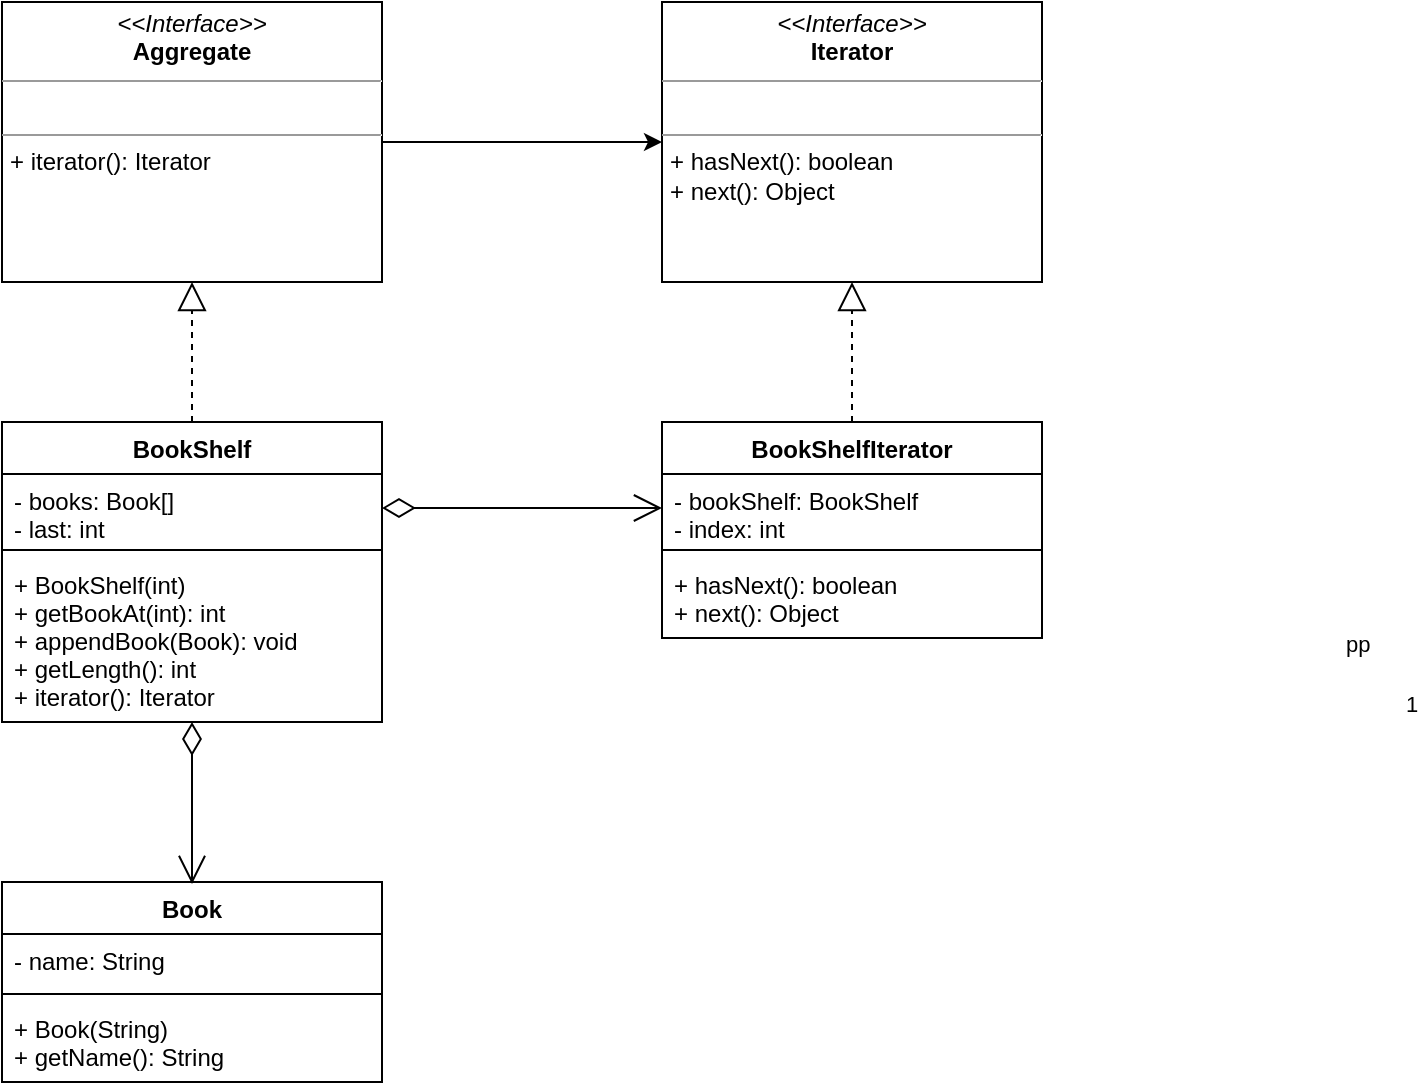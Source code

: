 <mxfile version="12.6.5" type="device"><diagram id="4k823V1MZp4EJ-AjHJAe" name="第 1 页"><mxGraphModel dx="782" dy="506" grid="1" gridSize="10" guides="1" tooltips="1" connect="1" arrows="1" fold="1" page="1" pageScale="1" pageWidth="827" pageHeight="1169" math="0" shadow="0"><root><mxCell id="0"/><mxCell id="1" parent="0"/><mxCell id="acdUmbMjq0aMStbAzOmc-1" value="&lt;p style=&quot;margin: 0px ; margin-top: 4px ; text-align: center&quot;&gt;&lt;i&gt;&amp;lt;&amp;lt;Interface&amp;gt;&amp;gt;&lt;/i&gt;&lt;br&gt;&lt;b&gt;Iterator&lt;/b&gt;&lt;/p&gt;&lt;hr size=&quot;1&quot;&gt;&lt;p style=&quot;margin: 0px ; margin-left: 4px&quot;&gt;&lt;br&gt;&lt;/p&gt;&lt;hr size=&quot;1&quot;&gt;&lt;p style=&quot;margin: 0px ; margin-left: 4px&quot;&gt;+ hasNext(): boolean&lt;br&gt;+ next(): Object&lt;/p&gt;" style="verticalAlign=top;align=left;overflow=fill;fontSize=12;fontFamily=Helvetica;html=1;" vertex="1" parent="1"><mxGeometry x="400" y="50" width="190" height="140" as="geometry"/></mxCell><mxCell id="acdUmbMjq0aMStbAzOmc-34" style="edgeStyle=orthogonalEdgeStyle;rounded=0;orthogonalLoop=1;jettySize=auto;html=1;exitX=1;exitY=0.5;exitDx=0;exitDy=0;entryX=0;entryY=0.5;entryDx=0;entryDy=0;strokeColor=#000000;" edge="1" parent="1" source="acdUmbMjq0aMStbAzOmc-2" target="acdUmbMjq0aMStbAzOmc-1"><mxGeometry relative="1" as="geometry"/></mxCell><mxCell id="acdUmbMjq0aMStbAzOmc-2" value="&lt;p style=&quot;margin: 0px ; margin-top: 4px ; text-align: center&quot;&gt;&lt;i&gt;&amp;lt;&amp;lt;Interface&amp;gt;&amp;gt;&lt;/i&gt;&lt;br&gt;&lt;b&gt;Aggregate&lt;/b&gt;&lt;/p&gt;&lt;hr size=&quot;1&quot;&gt;&lt;p style=&quot;margin: 0px ; margin-left: 4px&quot;&gt;&lt;br&gt;&lt;/p&gt;&lt;hr size=&quot;1&quot;&gt;&lt;p style=&quot;margin: 0px ; margin-left: 4px&quot;&gt;+ iterator(): Iterator&lt;br&gt;&lt;br&gt;&lt;/p&gt;" style="verticalAlign=top;align=left;overflow=fill;fontSize=12;fontFamily=Helvetica;html=1;" vertex="1" parent="1"><mxGeometry x="70" y="50" width="190" height="140" as="geometry"/></mxCell><mxCell id="acdUmbMjq0aMStbAzOmc-3" value="BookShelf" style="swimlane;fontStyle=1;align=center;verticalAlign=top;childLayout=stackLayout;horizontal=1;startSize=26;horizontalStack=0;resizeParent=1;resizeParentMax=0;resizeLast=0;collapsible=1;marginBottom=0;" vertex="1" parent="1"><mxGeometry x="70" y="260" width="190" height="150" as="geometry"><mxRectangle x="70" y="250" width="100" height="26" as="alternateBounds"/></mxGeometry></mxCell><mxCell id="acdUmbMjq0aMStbAzOmc-4" value="- books: Book[]&#10;- last: int" style="text;strokeColor=none;fillColor=none;align=left;verticalAlign=top;spacingLeft=4;spacingRight=4;overflow=hidden;rotatable=0;points=[[0,0.5],[1,0.5]];portConstraint=eastwest;" vertex="1" parent="acdUmbMjq0aMStbAzOmc-3"><mxGeometry y="26" width="190" height="34" as="geometry"/></mxCell><mxCell id="acdUmbMjq0aMStbAzOmc-5" value="" style="line;strokeWidth=1;fillColor=none;align=left;verticalAlign=middle;spacingTop=-1;spacingLeft=3;spacingRight=3;rotatable=0;labelPosition=right;points=[];portConstraint=eastwest;" vertex="1" parent="acdUmbMjq0aMStbAzOmc-3"><mxGeometry y="60" width="190" height="8" as="geometry"/></mxCell><mxCell id="acdUmbMjq0aMStbAzOmc-6" value="+ BookShelf(int)&#10;+ getBookAt(int): int&#10;+ appendBook(Book): void&#10;+ getLength(): int&#10;+ iterator(): Iterator" style="text;strokeColor=none;fillColor=none;align=left;verticalAlign=top;spacingLeft=4;spacingRight=4;overflow=hidden;rotatable=0;points=[[0,0.5],[1,0.5]];portConstraint=eastwest;" vertex="1" parent="acdUmbMjq0aMStbAzOmc-3"><mxGeometry y="68" width="190" height="82" as="geometry"/></mxCell><mxCell id="acdUmbMjq0aMStbAzOmc-7" value="BookShelfIterator" style="swimlane;fontStyle=1;align=center;verticalAlign=top;childLayout=stackLayout;horizontal=1;startSize=26;horizontalStack=0;resizeParent=1;resizeParentMax=0;resizeLast=0;collapsible=1;marginBottom=0;" vertex="1" parent="1"><mxGeometry x="400" y="260" width="190" height="108" as="geometry"/></mxCell><mxCell id="acdUmbMjq0aMStbAzOmc-8" value="- bookShelf: BookShelf&#10;- index: int" style="text;strokeColor=none;fillColor=none;align=left;verticalAlign=top;spacingLeft=4;spacingRight=4;overflow=hidden;rotatable=0;points=[[0,0.5],[1,0.5]];portConstraint=eastwest;" vertex="1" parent="acdUmbMjq0aMStbAzOmc-7"><mxGeometry y="26" width="190" height="34" as="geometry"/></mxCell><mxCell id="acdUmbMjq0aMStbAzOmc-9" value="" style="line;strokeWidth=1;fillColor=none;align=left;verticalAlign=middle;spacingTop=-1;spacingLeft=3;spacingRight=3;rotatable=0;labelPosition=right;points=[];portConstraint=eastwest;" vertex="1" parent="acdUmbMjq0aMStbAzOmc-7"><mxGeometry y="60" width="190" height="8" as="geometry"/></mxCell><mxCell id="acdUmbMjq0aMStbAzOmc-10" value="+ hasNext(): boolean&#10;+ next(): Object" style="text;strokeColor=none;fillColor=none;align=left;verticalAlign=top;spacingLeft=4;spacingRight=4;overflow=hidden;rotatable=0;points=[[0,0.5],[1,0.5]];portConstraint=eastwest;" vertex="1" parent="acdUmbMjq0aMStbAzOmc-7"><mxGeometry y="68" width="190" height="40" as="geometry"/></mxCell><mxCell id="acdUmbMjq0aMStbAzOmc-11" value="Book" style="swimlane;fontStyle=1;align=center;verticalAlign=top;childLayout=stackLayout;horizontal=1;startSize=26;horizontalStack=0;resizeParent=1;resizeParentMax=0;resizeLast=0;collapsible=1;marginBottom=0;" vertex="1" parent="1"><mxGeometry x="70" y="490" width="190" height="100" as="geometry"/></mxCell><mxCell id="acdUmbMjq0aMStbAzOmc-12" value="- name: String" style="text;strokeColor=none;fillColor=none;align=left;verticalAlign=top;spacingLeft=4;spacingRight=4;overflow=hidden;rotatable=0;points=[[0,0.5],[1,0.5]];portConstraint=eastwest;" vertex="1" parent="acdUmbMjq0aMStbAzOmc-11"><mxGeometry y="26" width="190" height="26" as="geometry"/></mxCell><mxCell id="acdUmbMjq0aMStbAzOmc-13" value="" style="line;strokeWidth=1;fillColor=none;align=left;verticalAlign=middle;spacingTop=-1;spacingLeft=3;spacingRight=3;rotatable=0;labelPosition=right;points=[];portConstraint=eastwest;" vertex="1" parent="acdUmbMjq0aMStbAzOmc-11"><mxGeometry y="52" width="190" height="8" as="geometry"/></mxCell><mxCell id="acdUmbMjq0aMStbAzOmc-14" value="+ Book(String)&#10;+ getName(): String" style="text;strokeColor=none;fillColor=none;align=left;verticalAlign=top;spacingLeft=4;spacingRight=4;overflow=hidden;rotatable=0;points=[[0,0.5],[1,0.5]];portConstraint=eastwest;" vertex="1" parent="acdUmbMjq0aMStbAzOmc-11"><mxGeometry y="60" width="190" height="40" as="geometry"/></mxCell><mxCell id="acdUmbMjq0aMStbAzOmc-15" value="" style="endArrow=block;dashed=1;endFill=0;endSize=12;html=1;entryX=0.5;entryY=1;entryDx=0;entryDy=0;" edge="1" parent="1" source="acdUmbMjq0aMStbAzOmc-3" target="acdUmbMjq0aMStbAzOmc-2"><mxGeometry width="160" relative="1" as="geometry"><mxPoint x="100" y="240" as="sourcePoint"/><mxPoint x="160" y="200" as="targetPoint"/><Array as="points"/></mxGeometry></mxCell><mxCell id="acdUmbMjq0aMStbAzOmc-29" value="1" style="endArrow=open;html=1;endSize=12;startArrow=diamondThin;startSize=14;startFill=0;edgeStyle=orthogonalEdgeStyle;align=left;verticalAlign=bottom;" edge="1" parent="1"><mxGeometry x="-0.136" y="606" relative="1" as="geometry"><mxPoint x="165" y="410" as="sourcePoint"/><mxPoint x="165" y="491" as="targetPoint"/><Array as="points"><mxPoint x="165" y="445"/><mxPoint x="165" y="445"/></Array><mxPoint x="-1" y="-35" as="offset"/></mxGeometry></mxCell><mxCell id="acdUmbMjq0aMStbAzOmc-33" value="" style="endArrow=block;dashed=1;endFill=0;endSize=12;html=1;strokeColor=#000000;exitX=0.5;exitY=0;exitDx=0;exitDy=0;entryX=0.5;entryY=1;entryDx=0;entryDy=0;" edge="1" parent="1" source="acdUmbMjq0aMStbAzOmc-7" target="acdUmbMjq0aMStbAzOmc-1"><mxGeometry width="160" relative="1" as="geometry"><mxPoint x="420" y="220" as="sourcePoint"/><mxPoint x="580" y="220" as="targetPoint"/></mxGeometry></mxCell><mxCell id="acdUmbMjq0aMStbAzOmc-35" value="pp&lt;br&gt;" style="endArrow=open;html=1;endSize=12;startArrow=diamondThin;startSize=14;startFill=0;edgeStyle=orthogonalEdgeStyle;align=left;verticalAlign=bottom;strokeColor=#000000;exitX=1;exitY=0.5;exitDx=0;exitDy=0;entryX=0;entryY=0.5;entryDx=0;entryDy=0;" edge="1" parent="1" source="acdUmbMjq0aMStbAzOmc-4" target="acdUmbMjq0aMStbAzOmc-8"><mxGeometry x="1" y="-349" relative="1" as="geometry"><mxPoint x="290" y="420" as="sourcePoint"/><mxPoint x="450" y="420" as="targetPoint"/><mxPoint x="340" y="-272" as="offset"/></mxGeometry></mxCell></root></mxGraphModel></diagram></mxfile>